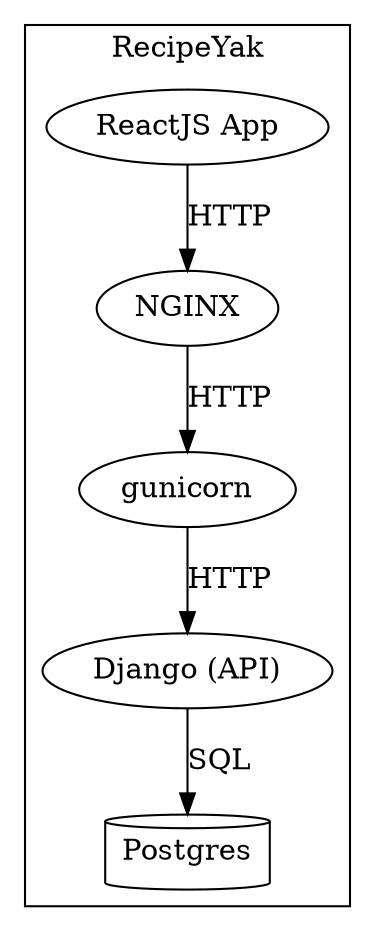 digraph RecipeYak {

  subgraph cluster_recipeyak {
    label = RecipeYak

    "ReactJS App" -> NGINX [label="HTTP"]

    NGINX -> gunicorn -> "Django (API)" [label="HTTP"]

    Postgres[shape=cylinder]


    "Django (API)" -> Postgres [label="SQL"]

  }

}

